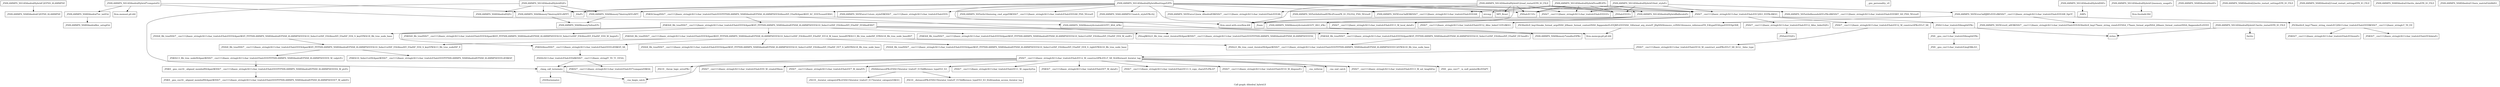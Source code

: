 digraph "Call graph: dihedral_hybrid.ll" {
	label="Call graph: dihedral_hybrid.ll";

	Node0x55cb725e0430 [shape=record,label="{_ZN9LAMMPS_NS14DihedralHybridC2EPNS_6LAMMPSE}"];
	Node0x55cb725e0430 -> Node0x55cb725dcaf0;
	Node0x55cb725dcaf0 [shape=record,label="{_ZN9LAMMPS_NS8DihedralC2EPNS_6LAMMPSE}"];
	Node0x55cb725dc670 [shape=record,label="{_ZN9LAMMPS_NS14DihedralHybridD2Ev}"];
	Node0x55cb725dc670 -> Node0x55cb725eb020;
	Node0x55cb725dc670 -> Node0x55cb725eafc0;
	Node0x55cb725dc670 -> Node0x55cb726067b0;
	Node0x55cb725dc670 -> Node0x55cb72617060;
	Node0x55cb725dc670 -> Node0x55cb72610040;
	Node0x55cb725eb020 [shape=record,label="{_ZdaPv}"];
	Node0x55cb72617060 [shape=record,label="{_ZN9LAMMPS_NS6Memory7destroyIiEEvRPT_}"];
	Node0x55cb72617060 -> Node0x55cb72664cb0;
	Node0x55cb725f8a70 [shape=record,label="{__gxx_personality_v0}"];
	Node0x55cb725eafc0 [shape=record,label="{__clang_call_terminate}"];
	Node0x55cb725eafc0 -> Node0x55cb72645930;
	Node0x55cb725eafc0 -> Node0x55cb72636590;
	Node0x55cb72645930 [shape=record,label="{__cxa_begin_catch}"];
	Node0x55cb72636590 [shape=record,label="{_ZSt9terminatev}"];
	Node0x55cb72610040 [shape=record,label="{_ZN9LAMMPS_NS6Memory7destroyIiEEvRPPT_}"];
	Node0x55cb72610040 -> Node0x55cb72664cb0;
	Node0x55cb726067b0 [shape=record,label="{_ZN9LAMMPS_NS8DihedralD2Ev}"];
	Node0x55cb725dc780 [shape=record,label="{_ZN9LAMMPS_NS14DihedralHybridD0Ev}"];
	Node0x55cb725dc780 -> Node0x55cb726361f0;
	Node0x55cb726361f0 [shape=record,label="{_ZdlPv}"];
	Node0x55cb726122b0 [shape=record,label="{_ZN9LAMMPS_NS14DihedralHybrid7computeEii}"];
	Node0x55cb726122b0 -> Node0x55cb72610040;
	Node0x55cb726122b0 -> Node0x55cb725b9300;
	Node0x55cb726122b0 -> Node0x55cb725b7f50;
	Node0x55cb726122b0 -> Node0x55cb725a0e90;
	Node0x55cb725b9300 [shape=record,label="{_ZN9LAMMPS_NS6Memory6createIiEEPPT_RS4_iiPKc}"];
	Node0x55cb725b9300 -> Node0x55cb725a0e10;
	Node0x55cb725b7f50 [shape=record,label="{_ZN9LAMMPS_NS8Dihedral7ev_initEiii}"];
	Node0x55cb725b7f50 -> Node0x55cb725a1a00;
	Node0x55cb725a0e90 [shape=record,label="{llvm.memset.p0.i64}"];
	Node0x55cb725a3ab0 [shape=record,label="{_ZN9LAMMPS_NS14DihedralHybrid8allocateEv}"];
	Node0x55cb725a3ab0 -> Node0x55cb725a1980;
	Node0x55cb725a3ab0 -> Node0x55cb72672290;
	Node0x55cb725a3ab0 -> Node0x55cb725a1cf0;
	Node0x55cb725a1980 [shape=record,label="{_ZN9LAMMPS_NS6Memory6createIiEEPT_RS3_iPKc}"];
	Node0x55cb725a1980 -> Node0x55cb725a0e10;
	Node0x55cb725a1cf0 [shape=record,label="{llvm.umul.with.overflow.i64}"];
	Node0x55cb72672290 [shape=record,label="{_Znam}"];
	Node0x55cb72671ff0 [shape=record,label="{_ZN9LAMMPS_NS14DihedralHybrid8settingsEiPPc}"];
	Node0x55cb72671ff0 -> Node0x55cb725a2080;
	Node0x55cb72671ff0 -> Node0x55cb725b7fd0;
	Node0x55cb72671ff0 -> Node0x55cb725c5090;
	Node0x55cb72671ff0 -> Node0x55cb725dc6f0;
	Node0x55cb72671ff0 -> Node0x55cb725bf860;
	Node0x55cb72671ff0 -> Node0x55cb725a4e20;
	Node0x55cb72671ff0 -> Node0x55cb725a4a30;
	Node0x55cb72671ff0 -> Node0x55cb7260bd00;
	Node0x55cb72671ff0 -> Node0x55cb725fc210;
	Node0x55cb72671ff0 -> Node0x55cb7267d380;
	Node0x55cb72671ff0 -> Node0x55cb725e5ff0;
	Node0x55cb72671ff0 -> Node0x55cb72672290;
	Node0x55cb72671ff0 -> Node0x55cb725a1cf0;
	Node0x55cb72671ff0 -> Node0x55cb725eb020;
	Node0x55cb72671ff0 -> Node0x55cb72610040;
	Node0x55cb72671ff0 -> Node0x55cb72617060;
	Node0x55cb725ac540 [shape=record,label="{_ZNSt7__cxx1112basic_stringIcSt11char_traitsIcESaIcEE12_Alloc_hiderD2Ev}"];
	Node0x55cb725ac540 -> Node0x55cb725f53b0;
	Node0x55cb725f0cc0 [shape=record,label="{_ZNSt7__cxx1112basic_stringIcSt11char_traitsIcESaIcEE16_M_construct_auxIPKcEEvT_S8_St12__false_type}"];
	Node0x55cb725f0cc0 -> Node0x55cb725f6750;
	Node0x55cb725f6750 [shape=record,label="{_ZNSt7__cxx1112basic_stringIcSt11char_traitsIcESaIcEE12_M_constructIPKcEEvT_S8_St20forward_iterator_tag}"];
	Node0x55cb725f6750 -> Node0x55cb725f6cd0;
	Node0x55cb725f6750 -> Node0x55cb725f8b50;
	Node0x55cb725f6750 -> Node0x55cb725f9710;
	Node0x55cb725f6750 -> Node0x55cb725fa050;
	Node0x55cb725f6750 -> Node0x55cb725fb7a0;
	Node0x55cb725f6750 -> Node0x55cb725fc120;
	Node0x55cb725f6750 -> Node0x55cb725f9ce0;
	Node0x55cb725f6750 -> Node0x55cb725ff3e0;
	Node0x55cb725f6750 -> Node0x55cb72645930;
	Node0x55cb725f6750 -> Node0x55cb725ffdb0;
	Node0x55cb725f6750 -> Node0x55cb726010e0;
	Node0x55cb725f6750 -> Node0x55cb72601be0;
	Node0x55cb725f6750 -> Node0x55cb72602a60;
	Node0x55cb725f6750 -> Node0x55cb725eafc0;
	Node0x55cb725f6cd0 [shape=record,label="{_ZN9__gnu_cxx17__is_null_pointerIKcEEbPT_}"];
	Node0x55cb725f8b50 [shape=record,label="{_ZSt19__throw_logic_errorPKc}"];
	Node0x55cb725f9710 [shape=record,label="{_ZSt8distanceIPKcENSt15iterator_traitsIT_E15difference_typeES3_S3_}"];
	Node0x55cb725f9710 -> Node0x55cb726044d0;
	Node0x55cb725f9710 -> Node0x55cb72605220;
	Node0x55cb725fb7a0 [shape=record,label="{_ZNSt7__cxx1112basic_stringIcSt11char_traitsIcESaIcEE7_M_dataEPc}"];
	Node0x55cb725fa050 [shape=record,label="{_ZNSt7__cxx1112basic_stringIcSt11char_traitsIcESaIcEE9_M_createERmm}"];
	Node0x55cb725fc120 [shape=record,label="{_ZNSt7__cxx1112basic_stringIcSt11char_traitsIcESaIcEE11_M_capacityEm}"];
	Node0x55cb725ff3e0 [shape=record,label="{_ZNSt7__cxx1112basic_stringIcSt11char_traitsIcESaIcEE13_S_copy_charsEPcPKcS7_}"];
	Node0x55cb725f9ce0 [shape=record,label="{_ZNKSt7__cxx1112basic_stringIcSt11char_traitsIcESaIcEE7_M_dataEv}"];
	Node0x55cb725dc6f0 [shape=record,label="{_ZN9LAMMPS_NS5utils16missing_cmd_argsERKNSt7__cxx1112basic_stringIcSt11char_traitsIcESaIcEEEiS8_PNS_5ErrorE}"];
	Node0x55cb725a2080 [shape=record,label="{_ZNSaIcEC1Ev}"];
	Node0x55cb725b7fd0 [shape=record,label="{_ZNSt7__cxx1112basic_stringIcSt11char_traitsIcESaIcEEC2IS3_EEPKcRKS3_}"];
	Node0x55cb725b7fd0 -> Node0x55cb725a4910;
	Node0x55cb725b7fd0 -> Node0x55cb725a4eb0;
	Node0x55cb725b7fd0 -> Node0x55cb725ad4e0;
	Node0x55cb725b7fd0 -> Node0x55cb725f7eb0;
	Node0x55cb725b7fd0 -> Node0x55cb725ac540;
	Node0x55cb725f7eb0 [shape=record,label="{_ZNSt7__cxx1112basic_stringIcSt11char_traitsIcESaIcEE12_M_constructIPKcEEvT_S8_}"];
	Node0x55cb725f7eb0 -> Node0x55cb725f0cc0;
	Node0x55cb725bf860 [shape=record,label="{_ZNSt7__cxx1112basic_stringIcSt11char_traitsIcESaIcEED1Ev}"];
	Node0x55cb725c5090 [shape=record,label="{_ZNSaIcED1Ev}"];
	Node0x55cb725e5ff0 [shape=record,label="{strcmp}"];
	Node0x55cb7267d380 [shape=record,label="{_ZN9LAMMPS_NS5Error3allERKNSt7__cxx1112basic_stringIcSt11char_traitsIcESaIcEEEiS8_}"];
	Node0x55cb725fc210 [shape=record,label="{_ZN9LAMMPS_NS5Force12new_dihedralERKNSt7__cxx1112basic_stringIcSt11char_traitsIcESaIcEEEiRi}"];
	Node0x55cb7260bd00 [shape=record,label="{_ZN9LAMMPS_NS5Force11store_styleERKNSt7__cxx1112basic_stringIcSt11char_traitsIcESaIcEEEi}"];
	Node0x55cb725a4a30 [shape=record,label="{_ZNKSt3mapINSt7__cxx1112basic_stringIcSt11char_traitsIcESaIcEEEPFPN9LAMMPS_NS8DihedralEPNS6_6LAMMPSEESt4lessIS5_ESaISt4pairIKS5_SC_EEE5countERSG_}"];
	Node0x55cb725a4a30 -> Node0x55cb725b5e50;
	Node0x55cb725a4a30 -> Node0x55cb725b6db0;
	Node0x55cb725a4a30 -> Node0x55cb725b85a0;
	Node0x55cb725a4e20 [shape=record,label="{_ZN9LAMMPS_NS6LAMMPS11match_styleEPKcS2_}"];
	Node0x55cb725b8e50 [shape=record,label="{_ZN9LAMMPS_NS14DihedralHybrid5coeffEiPPc}"];
	Node0x55cb725b8e50 -> Node0x55cb725a3ab0;
	Node0x55cb725b8e50 -> Node0x55cb725a2080;
	Node0x55cb725b8e50 -> Node0x55cb725b7fd0;
	Node0x55cb725b8e50 -> Node0x55cb725b98a0;
	Node0x55cb725b8e50 -> Node0x55cb725bf860;
	Node0x55cb725b8e50 -> Node0x55cb725c5090;
	Node0x55cb725b8e50 -> Node0x55cb725e5ff0;
	Node0x55cb725b8e50 -> Node0x55cb7267d380;
	Node0x55cb725b98a0 [shape=record,label="{_ZN9LAMMPS_NS5utils6boundsIiEEvPKciRKNSt7__cxx1112basic_stringIcSt11char_traitsIcESaIcEEEllRT_SD_PNS_5ErrorE}"];
	Node0x55cb725b9cd0 [shape=record,label="{_ZN9LAMMPS_NS14DihedralHybrid10init_styleEv}"];
	Node0x55cb725b9cd0 -> Node0x55cb725a2080;
	Node0x55cb725b9cd0 -> Node0x55cb725b7fd0;
	Node0x55cb725b9cd0 -> Node0x55cb725c5090;
	Node0x55cb725b9cd0 -> Node0x55cb725baa70;
	Node0x55cb725b9cd0 -> Node0x55cb725bf860;
	Node0x55cb725baa70 [shape=record,label="{_ZN9LAMMPS_NS5Error3allIJRPcEEEvRKNSt7__cxx1112basic_stringIcSt11char_traitsIcESaIcEEEiSB_DpOT_}"];
	Node0x55cb725baa70 -> Node0x55cb725bb6b0;
	Node0x55cb725baa70 -> Node0x55cb725d1200;
	Node0x55cb725baa70 -> Node0x55cb725c46d0;
	Node0x55cb725cbdd0 [shape=record,label="{_ZN9LAMMPS_NS14DihedralHybrid13write_restartEP8_IO_FILE}"];
	Node0x55cb725cbdd0 -> Node0x55cb725d1c30;
	Node0x55cb725cbdd0 -> Node0x55cb725d3250;
	Node0x55cb725d1c30 [shape=record,label="{fwrite}"];
	Node0x55cb725d3250 [shape=record,label="{strlen}"];
	Node0x55cb725d45c0 [shape=record,label="{_ZN9LAMMPS_NS14DihedralHybrid12read_restartEP8_IO_FILE}"];
	Node0x55cb725d45c0 -> Node0x55cb725d5510;
	Node0x55cb725d45c0 -> Node0x55cb725d93e0;
	Node0x55cb725d45c0 -> Node0x55cb725a1cf0;
	Node0x55cb725d45c0 -> Node0x55cb72672290;
	Node0x55cb725d45c0 -> Node0x55cb725c5090;
	Node0x55cb725d45c0 -> Node0x55cb725bf860;
	Node0x55cb725d45c0 -> Node0x55cb725a3ab0;
	Node0x55cb725d45c0 -> Node0x55cb725fc210;
	Node0x55cb725d45c0 -> Node0x55cb725b7fd0;
	Node0x55cb725d45c0 -> Node0x55cb725a2080;
	Node0x55cb725d5510 [shape=record,label="{_ZN9LAMMPS_NS5utils6sfreadEPKciPvmmP8_IO_FILES2_PNS_5ErrorE}"];
	Node0x55cb725d93e0 [shape=record,label="{MPI_Bcast}"];
	Node0x55cb725e3b20 [shape=record,label="{_ZN9LAMMPS_NS14DihedralHybrid12memory_usageEv}"];
	Node0x55cb725e3b20 -> Node0x55cb725e4eb0;
	Node0x55cb725e4eb0 [shape=record,label="{llvm.fmuladd.f64}"];
	Node0x55cb725e6620 [shape=record,label="{_ZN9LAMMPS_NS8Dihedral4initEv}"];
	Node0x55cb725e7b70 [shape=record,label="{_ZN9LAMMPS_NS8Dihedral22write_restart_settingsEP8_IO_FILE}"];
	Node0x55cb725e8370 [shape=record,label="{_ZN9LAMMPS_NS8Dihedral21read_restart_settingsEP8_IO_FILE}"];
	Node0x55cb725e8b10 [shape=record,label="{_ZN9LAMMPS_NS8Dihedral10write_dataEP8_IO_FILE}"];
	Node0x55cb725ec330 [shape=record,label="{_ZN9LAMMPS_NS8Dihedral11born_matrixEiiiiiRdS1_}"];
	Node0x55cb725a1a00 [shape=record,label="{_ZN9LAMMPS_NS8Dihedral8ev_setupEiii}"];
	Node0x55cb72664cb0 [shape=record,label="{_ZN9LAMMPS_NS6Memory5sfreeEPv}"];
	Node0x55cb725a0e10 [shape=record,label="{_ZN9LAMMPS_NS6Memory7smallocElPKc}"];
	Node0x55cb725a4910 [shape=record,label="{_ZNSt7__cxx1112basic_stringIcSt11char_traitsIcESaIcEE13_M_local_dataEv}"];
	Node0x55cb725a4eb0 [shape=record,label="{_ZNSt7__cxx1112basic_stringIcSt11char_traitsIcESaIcEE12_Alloc_hiderC1EPcRKS3_}"];
	Node0x55cb725ad4e0 [shape=record,label="{_ZNSt11char_traitsIcE6lengthEPKc}"];
	Node0x55cb725ad4e0 -> Node0x55cb725f3cf0;
	Node0x55cb725ad4e0 -> Node0x55cb725d3250;
	Node0x55cb725ffdb0 [shape=record,label="{_ZNSt7__cxx1112basic_stringIcSt11char_traitsIcESaIcEE10_M_disposeEv}"];
	Node0x55cb726010e0 [shape=record,label="{__cxa_rethrow}"];
	Node0x55cb72601be0 [shape=record,label="{__cxa_end_catch}"];
	Node0x55cb72602a60 [shape=record,label="{_ZNSt7__cxx1112basic_stringIcSt11char_traitsIcESaIcEE13_M_set_lengthEm}"];
	Node0x55cb72605220 [shape=record,label="{_ZSt10__distanceIPKcENSt15iterator_traitsIT_E15difference_typeES3_S3_St26random_access_iterator_tag}"];
	Node0x55cb726044d0 [shape=record,label="{_ZSt19__iterator_categoryIPKcENSt15iterator_traitsIT_E17iterator_categoryERKS3_}"];
	Node0x55cb725f3cf0 [shape=record,label="{_ZN9__gnu_cxx11char_traitsIcE6lengthEPKc}"];
	Node0x55cb725f3cf0 -> Node0x55cb7260ab50;
	Node0x55cb7260ab50 [shape=record,label="{_ZN9__gnu_cxx11char_traitsIcE2eqERKcS3_}"];
	Node0x55cb725f53b0 [shape=record,label="{_ZNSaIcED2Ev}"];
	Node0x55cb725b85a0 [shape=record,label="{_ZSteqRKSt23_Rb_tree_const_iteratorISt4pairIKNSt7__cxx1112basic_stringIcSt11char_traitsIcESaIcEEEPFPN9LAMMPS_NS8DihedralEPNS8_6LAMMPSEEEESI_}"];
	Node0x55cb725b5e50 [shape=record,label="{_ZNKSt8_Rb_treeINSt7__cxx1112basic_stringIcSt11char_traitsIcESaIcEEESt4pairIKS5_PFPN9LAMMPS_NS8DihedralEPNS8_6LAMMPSEEESt10_Select1stISF_ESt4lessIS5_ESaISF_EE4findERS7_}"];
	Node0x55cb725b5e50 -> Node0x55cb7260c8a0;
	Node0x55cb725b5e50 -> Node0x55cb7260ee60;
	Node0x55cb725b5e50 -> Node0x55cb72611910;
	Node0x55cb725b5e50 -> Node0x55cb725b6db0;
	Node0x55cb725b5e50 -> Node0x55cb725b85a0;
	Node0x55cb725b5e50 -> Node0x55cb72612040;
	Node0x55cb725b5e50 -> Node0x55cb726126a0;
	Node0x55cb725b5e50 -> Node0x55cb72612b70;
	Node0x55cb725b6db0 [shape=record,label="{_ZNKSt8_Rb_treeINSt7__cxx1112basic_stringIcSt11char_traitsIcESaIcEEESt4pairIKS5_PFPN9LAMMPS_NS8DihedralEPNS8_6LAMMPSEEESt10_Select1stISF_ESt4lessIS5_ESaISF_EE3endEv}"];
	Node0x55cb725b6db0 -> Node0x55cb72683a40;
	Node0x55cb72611910 [shape=record,label="{_ZNKSt8_Rb_treeINSt7__cxx1112basic_stringIcSt11char_traitsIcESaIcEEESt4pairIKS5_PFPN9LAMMPS_NS8DihedralEPNS8_6LAMMPSEEESt10_Select1stISF_ESt4lessIS5_ESaISF_EE14_M_lower_boundEPKSt13_Rb_tree_nodeISF_EPKSt18_Rb_tree_node_baseRS7_}"];
	Node0x55cb72611910 -> Node0x55cb72683ac0;
	Node0x55cb72611910 -> Node0x55cb726126a0;
	Node0x55cb72611910 -> Node0x55cb72683b70;
	Node0x55cb72611910 -> Node0x55cb72683ca0;
	Node0x55cb72611910 -> Node0x55cb72683a40;
	Node0x55cb7260c8a0 [shape=record,label="{_ZNKSt8_Rb_treeINSt7__cxx1112basic_stringIcSt11char_traitsIcESaIcEEESt4pairIKS5_PFPN9LAMMPS_NS8DihedralEPNS8_6LAMMPSEEESt10_Select1stISF_ESt4lessIS5_ESaISF_EE8_M_beginEv}"];
	Node0x55cb7260ee60 [shape=record,label="{_ZNKSt8_Rb_treeINSt7__cxx1112basic_stringIcSt11char_traitsIcESaIcEEESt4pairIKS5_PFPN9LAMMPS_NS8DihedralEPNS8_6LAMMPSEEESt10_Select1stISF_ESt4lessIS5_ESaISF_EE6_M_endEv}"];
	Node0x55cb726126a0 [shape=record,label="{_ZNKSt4lessINSt7__cxx1112basic_stringIcSt11char_traitsIcESaIcEEEEclERKS5_S8_}"];
	Node0x55cb726126a0 -> Node0x55cb72683d20;
	Node0x55cb72612040 [shape=record,label="{_ZNSt8_Rb_treeINSt7__cxx1112basic_stringIcSt11char_traitsIcESaIcEEESt4pairIKS5_PFPN9LAMMPS_NS8DihedralEPNS8_6LAMMPSEEESt10_Select1stISF_ESt4lessIS5_ESaISF_EE6_S_keyEPKSt18_Rb_tree_node_base}"];
	Node0x55cb72612040 -> Node0x55cb72683ac0;
	Node0x55cb72612b70 [shape=record,label="{llvm.memcpy.p0.p0.i64}"];
	Node0x55cb72683ac0 [shape=record,label="{_ZNSt8_Rb_treeINSt7__cxx1112basic_stringIcSt11char_traitsIcESaIcEEESt4pairIKS5_PFPN9LAMMPS_NS8DihedralEPNS8_6LAMMPSEEESt10_Select1stISF_ESt4lessIS5_ESaISF_EE6_S_keyEPKSt13_Rb_tree_nodeISF_E}"];
	Node0x55cb72683ac0 -> Node0x55cb72683dd0;
	Node0x55cb72683ac0 -> Node0x55cb72683e80;
	Node0x55cb72683b70 [shape=record,label="{_ZNSt8_Rb_treeINSt7__cxx1112basic_stringIcSt11char_traitsIcESaIcEEESt4pairIKS5_PFPN9LAMMPS_NS8DihedralEPNS8_6LAMMPSEEESt10_Select1stISF_ESt4lessIS5_ESaISF_EE7_S_leftEPKSt18_Rb_tree_node_base}"];
	Node0x55cb72683dd0 [shape=record,label="{_ZNKSt13_Rb_tree_nodeISt4pairIKNSt7__cxx1112basic_stringIcSt11char_traitsIcESaIcEEEPFPN9LAMMPS_NS8DihedralEPNS8_6LAMMPSEEEE9_M_valptrEv}"];
	Node0x55cb72683dd0 -> Node0x55cb72683f00;
	Node0x55cb72683e80 [shape=record,label="{_ZNKSt10_Select1stISt4pairIKNSt7__cxx1112basic_stringIcSt11char_traitsIcESaIcEEEPFPN9LAMMPS_NS8DihedralEPNS8_6LAMMPSEEEEclERKSF_}"];
	Node0x55cb72683ca0 [shape=record,label="{_ZNSt8_Rb_treeINSt7__cxx1112basic_stringIcSt11char_traitsIcESaIcEEESt4pairIKS5_PFPN9LAMMPS_NS8DihedralEPNS8_6LAMMPSEEESt10_Select1stISF_ESt4lessIS5_ESaISF_EE8_S_rightEPKSt18_Rb_tree_node_base}"];
	Node0x55cb72683a40 [shape=record,label="{_ZNSt23_Rb_tree_const_iteratorISt4pairIKNSt7__cxx1112basic_stringIcSt11char_traitsIcESaIcEEEPFPN9LAMMPS_NS8DihedralEPNS8_6LAMMPSEEEEC2EPKSt18_Rb_tree_node_base}"];
	Node0x55cb72683f00 [shape=record,label="{_ZNK9__gnu_cxx16__aligned_membufISt4pairIKNSt7__cxx1112basic_stringIcSt11char_traitsIcESaIcEEEPFPN9LAMMPS_NS8DihedralEPNS9_6LAMMPSEEEE6_M_ptrEv}"];
	Node0x55cb72683f00 -> Node0x55cb72683f80;
	Node0x55cb72683f80 [shape=record,label="{_ZNK9__gnu_cxx16__aligned_membufISt4pairIKNSt7__cxx1112basic_stringIcSt11char_traitsIcESaIcEEEPFPN9LAMMPS_NS8DihedralEPNS9_6LAMMPSEEEE7_M_addrEv}"];
	Node0x55cb72683d20 [shape=record,label="{_ZStltIcSt11char_traitsIcESaIcEEbRKNSt7__cxx1112basic_stringIT_T0_T1_EESA_}"];
	Node0x55cb72683d20 -> Node0x55cb72644720;
	Node0x55cb72683d20 -> Node0x55cb725eafc0;
	Node0x55cb72644720 [shape=record,label="{_ZNKSt7__cxx1112basic_stringIcSt11char_traitsIcESaIcEE7compareERKS4_}"];
	Node0x55cb725c46d0 [shape=record,label="{_ZN9LAMMPS_NS5Error4_allERKNSt7__cxx1112basic_stringIcSt11char_traitsIcESaIcEEEiN3fmt6v9_lmp17basic_string_viewIcEENSA_17basic_format_argsINSA_20basic_format_contextINSA_8appenderEcEEEE}"];
	Node0x55cb725bb6b0 [shape=record,label="{_ZN3fmt6v9_lmp17basic_string_viewIcEC2ISt11char_traitsIcESaIcEEERKNSt7__cxx1112basic_stringIcT_T0_EE}"];
	Node0x55cb725bb6b0 -> Node0x55cb72613fc0;
	Node0x55cb725bb6b0 -> Node0x55cb726153f0;
	Node0x55cb725d1200 [shape=record,label="{_ZN3fmt6v9_lmp16make_format_argsINS0_20basic_format_contextINS0_8appenderEcEEJRPcEEENS0_16format_arg_storeIT_JDpNSt9remove_cvINSt16remove_referenceIT0_E4typeEE4typeEEEEDpOSB_}"];
	Node0x55cb725d1200 -> Node0x55cb72612b70;
	Node0x55cb72613fc0 [shape=record,label="{_ZNKSt7__cxx1112basic_stringIcSt11char_traitsIcESaIcEE4dataEv}"];
	Node0x55cb726153f0 [shape=record,label="{_ZNKSt7__cxx1112basic_stringIcSt11char_traitsIcESaIcEE4sizeEv}"];
}
